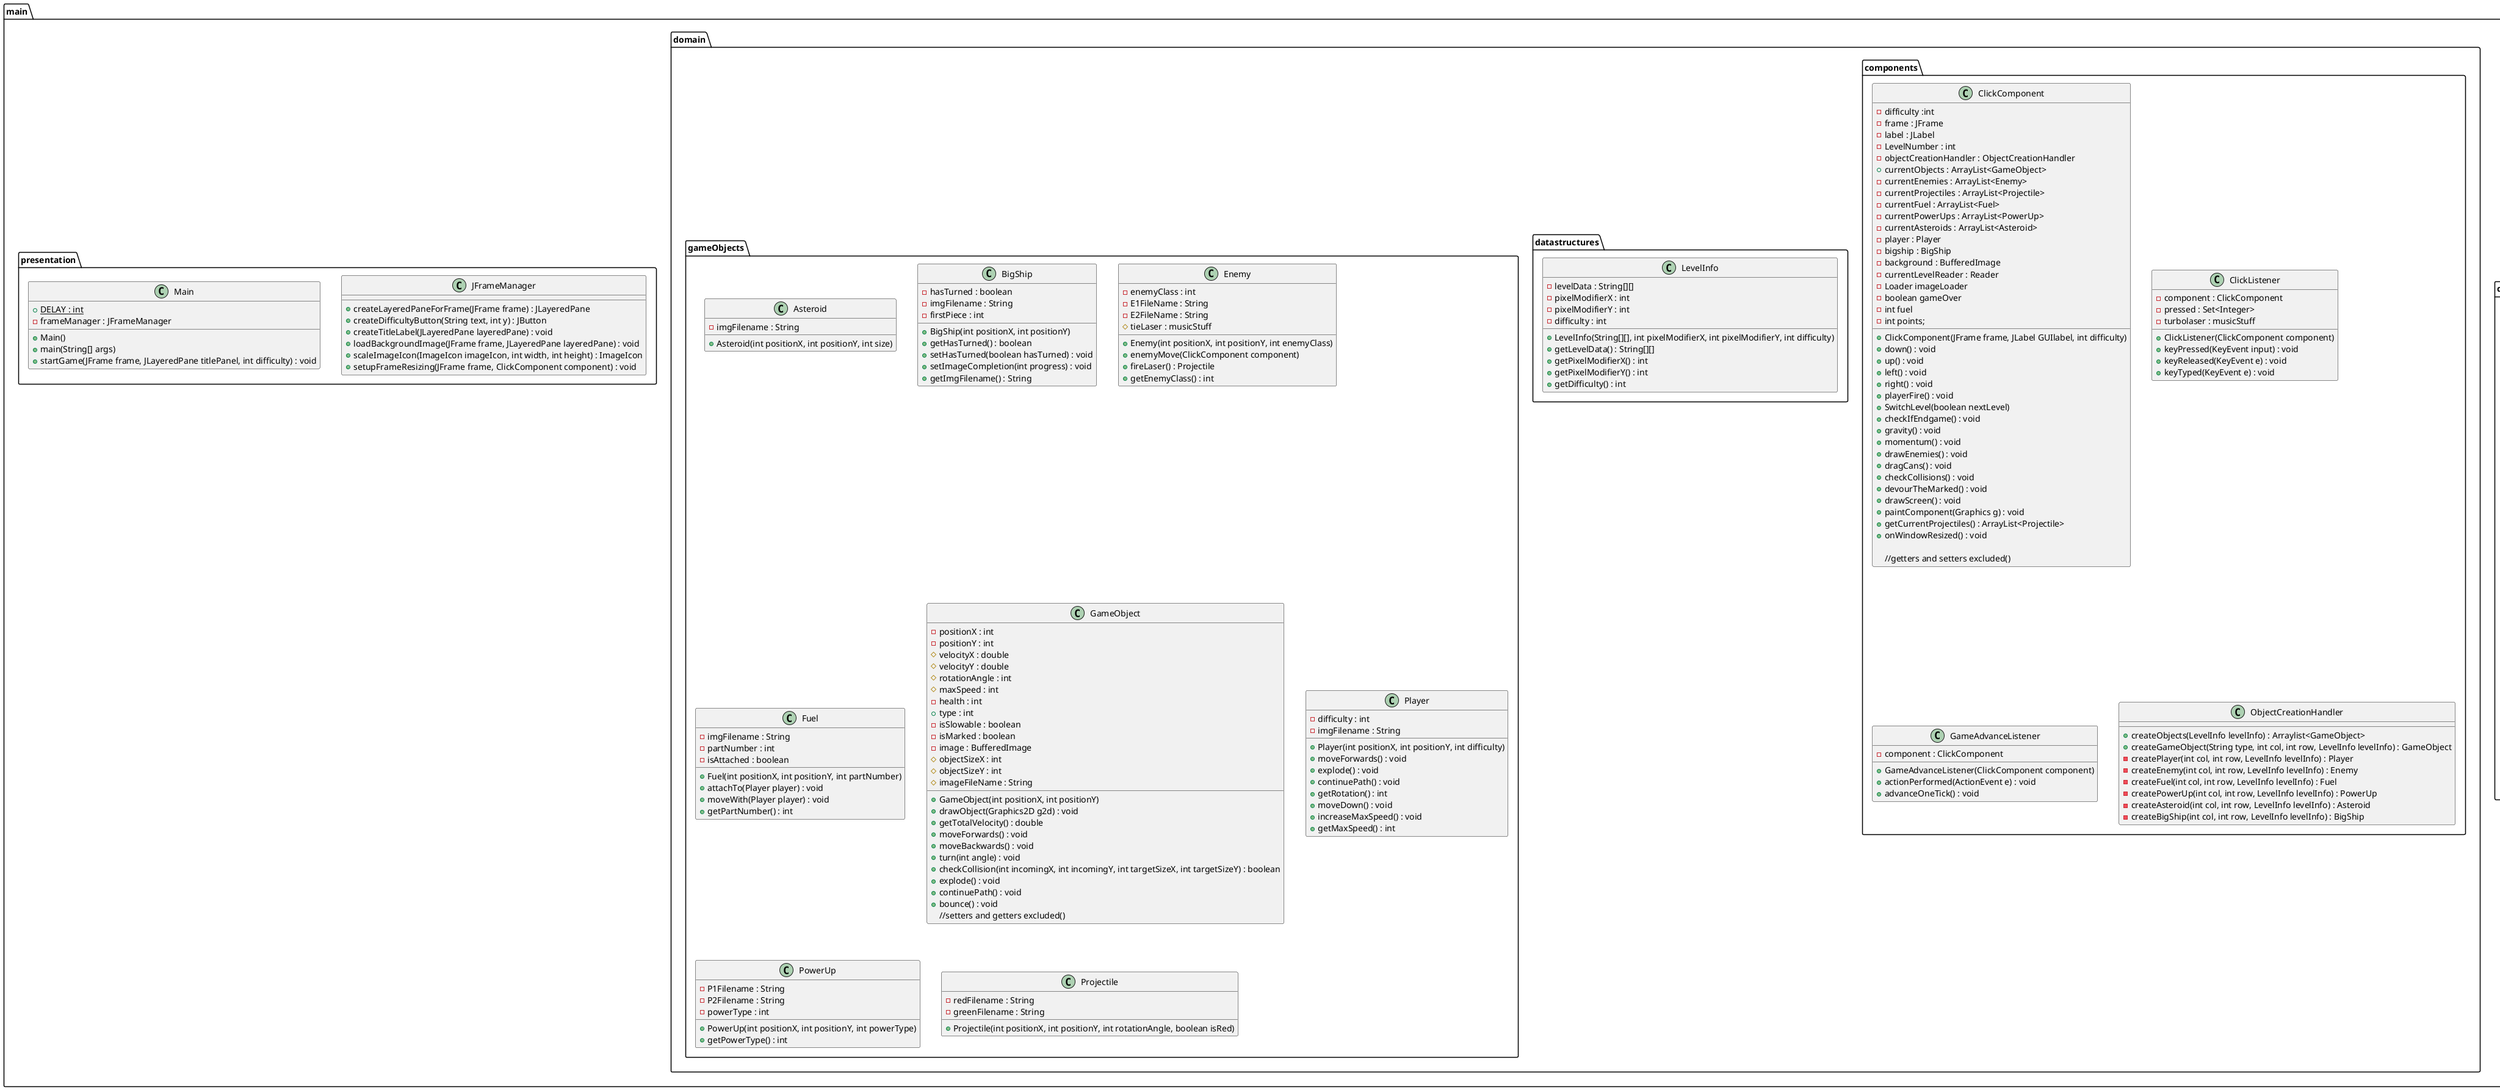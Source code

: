 @startuml

package main {

package datasource {

class ImageLoader {
 + getLevelImage(int levelNumber) : BufferedImage

}

class LevelReader {
 + readFile(String levelFileName) : String[][]

}

interface Loader {
 + getLevelImage(int levelNumber) : BufferedImage
}


class musicStuff {
+ playMusic(String musicLocation) : void
+ playTurbolaser(String musicLocation) : void
}

interface Reader {
 + readFile(String levelFileName) : String[][]
}

}

package domain {

package components {

class ClickComponent {

	- difficulty :int
	- frame : JFrame
	- label : JLabel
	- LevelNumber : int
    - objectCreationHandler : ObjectCreationHandler
	+ currentObjects : ArrayList<GameObject>
	- currentEnemies : ArrayList<Enemy>
	- currentProjectiles : ArrayList<Projectile>
	- currentFuel : ArrayList<Fuel>
	- currentPowerUps : ArrayList<PowerUp>
	- currentAsteroids : ArrayList<Asteroid>
	- player : Player
	- bigship : BigShip
	- background : BufferedImage
	-  currentLevelReader : Reader
	- Loader imageLoader
	- boolean gameOver
	- int fuel
	- int points;

+ ClickComponent(JFrame frame, JLabel GUIlabel, int difficulty)
+ down() : void
+ up() : void
+ left() : void
+ right() : void
+ playerFire() : void
+ SwitchLevel(boolean nextLevel)
+ checkIfEndgame() : void
+ gravity() : void
+ momentum() : void
+ drawEnemies() : void
+ dragCans() : void
+ checkCollisions() : void
+ devourTheMarked() : void
+ drawScreen() : void
+ paintComponent(Graphics g) : void
+ getCurrentProjectiles() : ArrayList<Projectile>
+ onWindowResized() : void

//getters and setters excluded()
}

class ClickListener {

- component : ClickComponent
- pressed : Set<Integer>
- turbolaser : musicStuff

+ ClickListener(ClickComponent component)
+ keyPressed(KeyEvent input) : void
+ keyReleased(KeyEvent e) : void
+ keyTyped(KeyEvent e) : void
}

class GameAdvanceListener {

- component : ClickComponent
+ GameAdvanceListener(ClickComponent component)
+ actionPerformed(ActionEvent e) : void
+ advanceOneTick() : void
}

class ObjectCreationHandler {

+ createObjects(LevelInfo levelInfo) : Arraylist<GameObject>
+ createGameObject(String type, int col, int row, LevelInfo levelInfo) : GameObject
- createPlayer(int col, int row, LevelInfo levelInfo) : Player
- createEnemy(int col, int row, LevelInfo levelInfo) : Enemy
- createFuel(int col, int row, LevelInfo levelInfo) : Fuel
- createPowerUp(int col, int row, LevelInfo levelInfo) : PowerUp
- createAsteroid(int col, int row, LevelInfo levelInfo) : Asteroid
- createBigShip(int col, int row, LevelInfo levelInfo) : BigShip
}


}

package datastructures {

class LevelInfo {
    - levelData : String[][]
    - pixelModifierX : int
    - pixelModifierY : int
    - difficulty : int

    + LevelInfo(String[][], int pixelModifierX, int pixelModifierY, int difficulty)
    + getLevelData() : String[][]
    + getPixelModifierX() : int
    + getPixelModifierY() : int
    + getDifficulty() : int
}
}

package gameObjects {

class Asteroid {

- imgFilename : String

+ Asteroid(int positionX, int positionY, int size)

}

class BigShip {
    - hasTurned : boolean
    - imgFilename : String
    - firstPiece : int

    + BigShip(int positionX, int positionY)
    + getHasTurned() : boolean
    + setHasTurned(boolean hasTurned) : void
    + setImageCompletion(int progress) : void
    + getImgFilename() : String
}

class Enemy {
- enemyClass : int
- E1FileName : String
- E2FileName : String
# tieLaser : musicStuff

+ Enemy(int positionX, int positionY, int enemyClass)
+ enemyMove(ClickComponent component)
+ fireLaser() : Projectile
+ getEnemyClass() : int
}

class Fuel {

- imgFilename : String
- partNumber : int
- isAttached : boolean

+ Fuel(int positionX, int positionY, int partNumber)
+ attachTo(Player player) : void
+ moveWith(Player player) : void
+ getPartNumber() : int
}

class GameObject {

- positionX : int
- positionY : int
# velocityX : double
# velocityY : double
# rotationAngle : int
# maxSpeed : int
- health : int
+ type : int
- isSlowable : boolean
- isMarked : boolean
- image : BufferedImage
# objectSizeX : int
# objectSizeY : int
# imageFileName : String

+ GameObject(int positionX, int positionY)
+ drawObject(Graphics2D g2d) : void
+ getTotalVelocity() : double
+ moveForwards() : void
+ moveBackwards() : void
+ turn(int angle) : void
+ checkCollision(int incomingX, int incomingY, int targetSizeX, int targetSizeY) : boolean
+ explode() : void
+ continuePath() : void
+ bounce() : void
//setters and getters excluded()

}

class Player {
    - difficulty : int
    - imgFilename : String

    + Player(int positionX, int positionY, int difficulty)
    + moveForwards() : void
    + explode() : void
    + continuePath() : void
    + getRotation() : int
    + moveDown() : void
    + increaseMaxSpeed() : void
    + getMaxSpeed() : int
}

class PowerUp {
- P1Filename : String
- P2Filename : String
- powerType : int

+ PowerUp(int positionX, int positionY, int powerType)
+ getPowerType() : int
}

class Projectile {
- redFilename : String
- greenFilename : String

+ Projectile(int positionX, int positionY, int rotationAngle, boolean isRed)
}
}

}

package presentation {

class JFrameManager {

+ createLayeredPaneForFrame(JFrame frame) : JLayeredPane
+ createDifficultyButton(String text, int y) : JButton
+ createTitleLabel(JLayeredPane layeredPane) : void
+ loadBackgroundImage(JFrame frame, JLayeredPane layeredPane) : void
+ scaleImageIcon(ImageIcon imageIcon, int width, int height) : ImageIcon
+ setupFrameResizing(JFrame frame, ClickComponent component) : void

}

class Main {

 + {static} DELAY : int
 - frameManager : JFrameManager

 + Main()
 + main(String[] args)
 + startGame(JFrame frame, JLayeredPane titlePanel, int difficulty) : void
}


}


@enduml